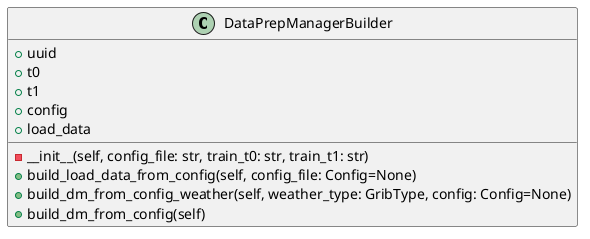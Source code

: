 @startuml
class DataPrepManagerBuilder {
  +uuid
  +t0
  +t1
  +config
  +load_data
  -__init__(self, config_file: str, train_t0: str, train_t1: str)
  +build_load_data_from_config(self, config_file: Config=None)
  +build_dm_from_config_weather(self, weather_type: GribType, config: Config=None)
  +build_dm_from_config(self)
}

@enduml
